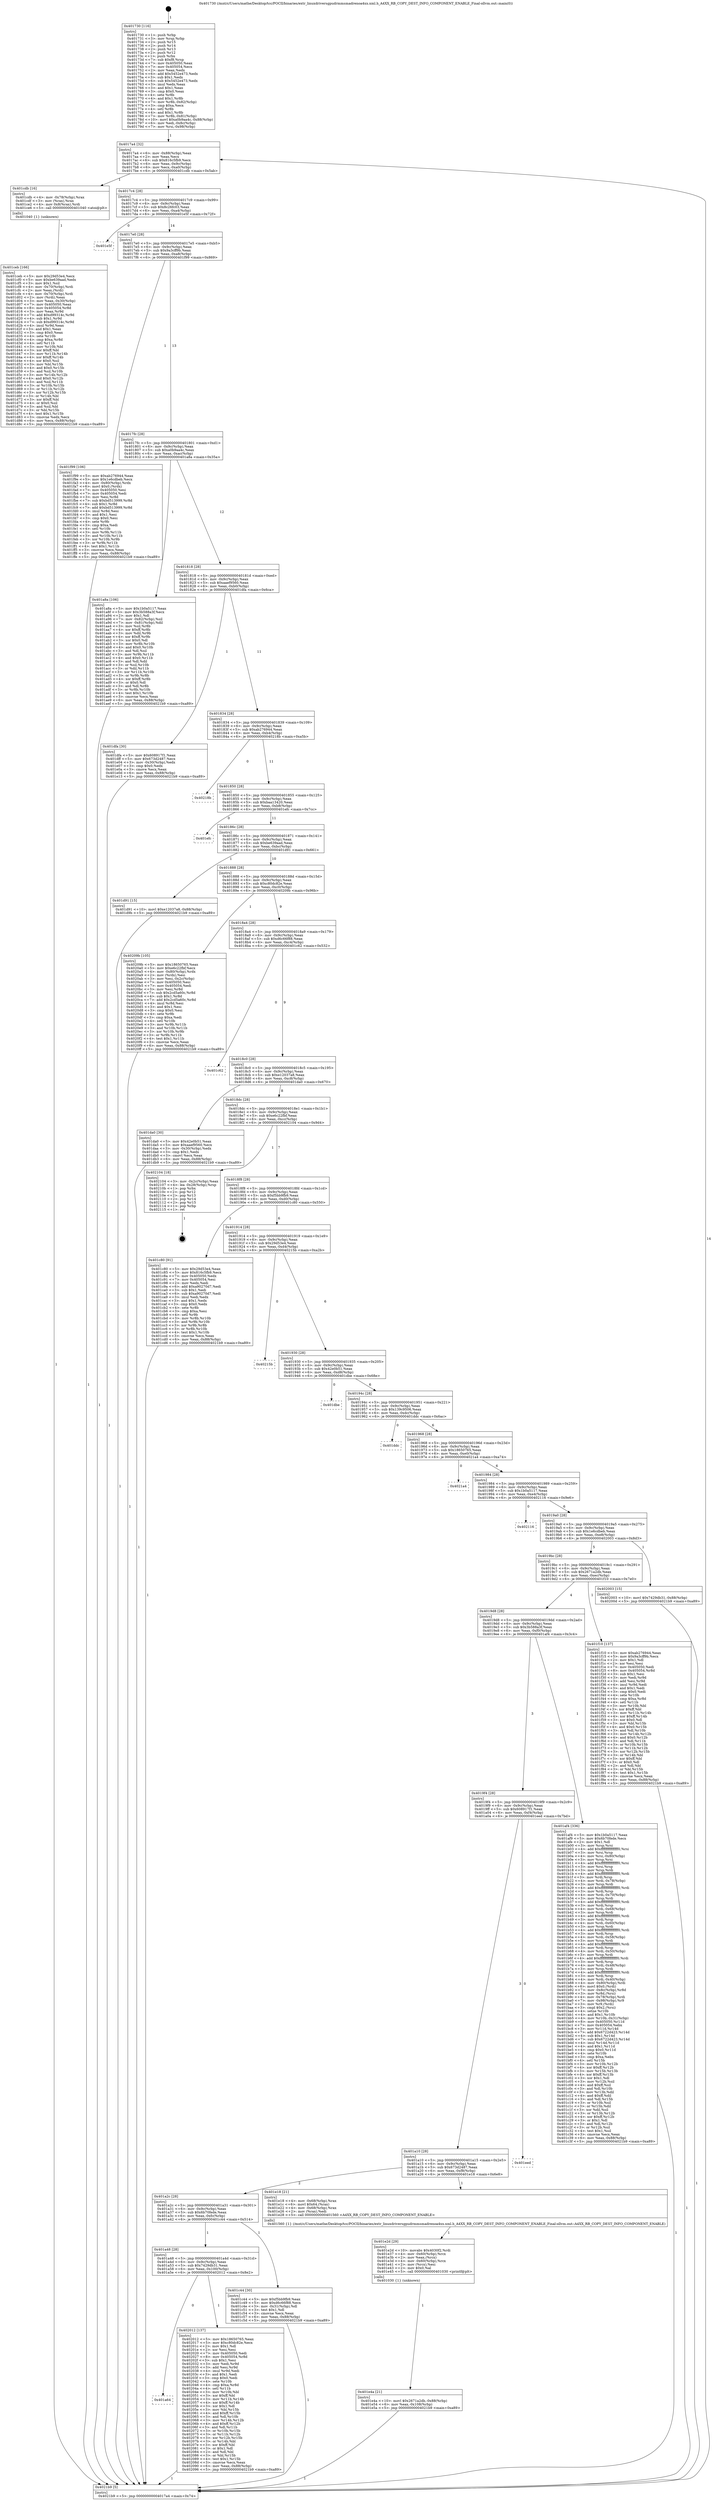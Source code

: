 digraph "0x401730" {
  label = "0x401730 (/mnt/c/Users/mathe/Desktop/tcc/POCII/binaries/extr_linuxdriversgpudrmmsmadrenoa4xx.xml.h_A4XX_RB_COPY_DEST_INFO_COMPONENT_ENABLE_Final-ollvm.out::main(0))"
  labelloc = "t"
  node[shape=record]

  Entry [label="",width=0.3,height=0.3,shape=circle,fillcolor=black,style=filled]
  "0x4017a4" [label="{
     0x4017a4 [32]\l
     | [instrs]\l
     &nbsp;&nbsp;0x4017a4 \<+6\>: mov -0x88(%rbp),%eax\l
     &nbsp;&nbsp;0x4017aa \<+2\>: mov %eax,%ecx\l
     &nbsp;&nbsp;0x4017ac \<+6\>: sub $0x816c5fb9,%ecx\l
     &nbsp;&nbsp;0x4017b2 \<+6\>: mov %eax,-0x9c(%rbp)\l
     &nbsp;&nbsp;0x4017b8 \<+6\>: mov %ecx,-0xa0(%rbp)\l
     &nbsp;&nbsp;0x4017be \<+6\>: je 0000000000401cdb \<main+0x5ab\>\l
  }"]
  "0x401cdb" [label="{
     0x401cdb [16]\l
     | [instrs]\l
     &nbsp;&nbsp;0x401cdb \<+4\>: mov -0x78(%rbp),%rax\l
     &nbsp;&nbsp;0x401cdf \<+3\>: mov (%rax),%rax\l
     &nbsp;&nbsp;0x401ce2 \<+4\>: mov 0x8(%rax),%rdi\l
     &nbsp;&nbsp;0x401ce6 \<+5\>: call 0000000000401040 \<atoi@plt\>\l
     | [calls]\l
     &nbsp;&nbsp;0x401040 \{1\} (unknown)\l
  }"]
  "0x4017c4" [label="{
     0x4017c4 [28]\l
     | [instrs]\l
     &nbsp;&nbsp;0x4017c4 \<+5\>: jmp 00000000004017c9 \<main+0x99\>\l
     &nbsp;&nbsp;0x4017c9 \<+6\>: mov -0x9c(%rbp),%eax\l
     &nbsp;&nbsp;0x4017cf \<+5\>: sub $0x8c26fc03,%eax\l
     &nbsp;&nbsp;0x4017d4 \<+6\>: mov %eax,-0xa4(%rbp)\l
     &nbsp;&nbsp;0x4017da \<+6\>: je 0000000000401e5f \<main+0x72f\>\l
  }"]
  Exit [label="",width=0.3,height=0.3,shape=circle,fillcolor=black,style=filled,peripheries=2]
  "0x401e5f" [label="{
     0x401e5f\l
  }", style=dashed]
  "0x4017e0" [label="{
     0x4017e0 [28]\l
     | [instrs]\l
     &nbsp;&nbsp;0x4017e0 \<+5\>: jmp 00000000004017e5 \<main+0xb5\>\l
     &nbsp;&nbsp;0x4017e5 \<+6\>: mov -0x9c(%rbp),%eax\l
     &nbsp;&nbsp;0x4017eb \<+5\>: sub $0x9a3cff9b,%eax\l
     &nbsp;&nbsp;0x4017f0 \<+6\>: mov %eax,-0xa8(%rbp)\l
     &nbsp;&nbsp;0x4017f6 \<+6\>: je 0000000000401f99 \<main+0x869\>\l
  }"]
  "0x401a64" [label="{
     0x401a64\l
  }", style=dashed]
  "0x401f99" [label="{
     0x401f99 [106]\l
     | [instrs]\l
     &nbsp;&nbsp;0x401f99 \<+5\>: mov $0xab276944,%eax\l
     &nbsp;&nbsp;0x401f9e \<+5\>: mov $0x1e6cdbeb,%ecx\l
     &nbsp;&nbsp;0x401fa3 \<+4\>: mov -0x80(%rbp),%rdx\l
     &nbsp;&nbsp;0x401fa7 \<+6\>: movl $0x0,(%rdx)\l
     &nbsp;&nbsp;0x401fad \<+7\>: mov 0x405050,%esi\l
     &nbsp;&nbsp;0x401fb4 \<+7\>: mov 0x405054,%edi\l
     &nbsp;&nbsp;0x401fbb \<+3\>: mov %esi,%r8d\l
     &nbsp;&nbsp;0x401fbe \<+7\>: sub $0xbd513999,%r8d\l
     &nbsp;&nbsp;0x401fc5 \<+4\>: sub $0x1,%r8d\l
     &nbsp;&nbsp;0x401fc9 \<+7\>: add $0xbd513999,%r8d\l
     &nbsp;&nbsp;0x401fd0 \<+4\>: imul %r8d,%esi\l
     &nbsp;&nbsp;0x401fd4 \<+3\>: and $0x1,%esi\l
     &nbsp;&nbsp;0x401fd7 \<+3\>: cmp $0x0,%esi\l
     &nbsp;&nbsp;0x401fda \<+4\>: sete %r9b\l
     &nbsp;&nbsp;0x401fde \<+3\>: cmp $0xa,%edi\l
     &nbsp;&nbsp;0x401fe1 \<+4\>: setl %r10b\l
     &nbsp;&nbsp;0x401fe5 \<+3\>: mov %r9b,%r11b\l
     &nbsp;&nbsp;0x401fe8 \<+3\>: and %r10b,%r11b\l
     &nbsp;&nbsp;0x401feb \<+3\>: xor %r10b,%r9b\l
     &nbsp;&nbsp;0x401fee \<+3\>: or %r9b,%r11b\l
     &nbsp;&nbsp;0x401ff1 \<+4\>: test $0x1,%r11b\l
     &nbsp;&nbsp;0x401ff5 \<+3\>: cmovne %ecx,%eax\l
     &nbsp;&nbsp;0x401ff8 \<+6\>: mov %eax,-0x88(%rbp)\l
     &nbsp;&nbsp;0x401ffe \<+5\>: jmp 00000000004021b9 \<main+0xa89\>\l
  }"]
  "0x4017fc" [label="{
     0x4017fc [28]\l
     | [instrs]\l
     &nbsp;&nbsp;0x4017fc \<+5\>: jmp 0000000000401801 \<main+0xd1\>\l
     &nbsp;&nbsp;0x401801 \<+6\>: mov -0x9c(%rbp),%eax\l
     &nbsp;&nbsp;0x401807 \<+5\>: sub $0xa0b9aa4c,%eax\l
     &nbsp;&nbsp;0x40180c \<+6\>: mov %eax,-0xac(%rbp)\l
     &nbsp;&nbsp;0x401812 \<+6\>: je 0000000000401a8a \<main+0x35a\>\l
  }"]
  "0x402012" [label="{
     0x402012 [137]\l
     | [instrs]\l
     &nbsp;&nbsp;0x402012 \<+5\>: mov $0x18650765,%eax\l
     &nbsp;&nbsp;0x402017 \<+5\>: mov $0xc80dc82e,%ecx\l
     &nbsp;&nbsp;0x40201c \<+2\>: mov $0x1,%dl\l
     &nbsp;&nbsp;0x40201e \<+2\>: xor %esi,%esi\l
     &nbsp;&nbsp;0x402020 \<+7\>: mov 0x405050,%edi\l
     &nbsp;&nbsp;0x402027 \<+8\>: mov 0x405054,%r8d\l
     &nbsp;&nbsp;0x40202f \<+3\>: sub $0x1,%esi\l
     &nbsp;&nbsp;0x402032 \<+3\>: mov %edi,%r9d\l
     &nbsp;&nbsp;0x402035 \<+3\>: add %esi,%r9d\l
     &nbsp;&nbsp;0x402038 \<+4\>: imul %r9d,%edi\l
     &nbsp;&nbsp;0x40203c \<+3\>: and $0x1,%edi\l
     &nbsp;&nbsp;0x40203f \<+3\>: cmp $0x0,%edi\l
     &nbsp;&nbsp;0x402042 \<+4\>: sete %r10b\l
     &nbsp;&nbsp;0x402046 \<+4\>: cmp $0xa,%r8d\l
     &nbsp;&nbsp;0x40204a \<+4\>: setl %r11b\l
     &nbsp;&nbsp;0x40204e \<+3\>: mov %r10b,%bl\l
     &nbsp;&nbsp;0x402051 \<+3\>: xor $0xff,%bl\l
     &nbsp;&nbsp;0x402054 \<+3\>: mov %r11b,%r14b\l
     &nbsp;&nbsp;0x402057 \<+4\>: xor $0xff,%r14b\l
     &nbsp;&nbsp;0x40205b \<+3\>: xor $0x1,%dl\l
     &nbsp;&nbsp;0x40205e \<+3\>: mov %bl,%r15b\l
     &nbsp;&nbsp;0x402061 \<+4\>: and $0xff,%r15b\l
     &nbsp;&nbsp;0x402065 \<+3\>: and %dl,%r10b\l
     &nbsp;&nbsp;0x402068 \<+3\>: mov %r14b,%r12b\l
     &nbsp;&nbsp;0x40206b \<+4\>: and $0xff,%r12b\l
     &nbsp;&nbsp;0x40206f \<+3\>: and %dl,%r11b\l
     &nbsp;&nbsp;0x402072 \<+3\>: or %r10b,%r15b\l
     &nbsp;&nbsp;0x402075 \<+3\>: or %r11b,%r12b\l
     &nbsp;&nbsp;0x402078 \<+3\>: xor %r12b,%r15b\l
     &nbsp;&nbsp;0x40207b \<+3\>: or %r14b,%bl\l
     &nbsp;&nbsp;0x40207e \<+3\>: xor $0xff,%bl\l
     &nbsp;&nbsp;0x402081 \<+3\>: or $0x1,%dl\l
     &nbsp;&nbsp;0x402084 \<+2\>: and %dl,%bl\l
     &nbsp;&nbsp;0x402086 \<+3\>: or %bl,%r15b\l
     &nbsp;&nbsp;0x402089 \<+4\>: test $0x1,%r15b\l
     &nbsp;&nbsp;0x40208d \<+3\>: cmovne %ecx,%eax\l
     &nbsp;&nbsp;0x402090 \<+6\>: mov %eax,-0x88(%rbp)\l
     &nbsp;&nbsp;0x402096 \<+5\>: jmp 00000000004021b9 \<main+0xa89\>\l
  }"]
  "0x401a8a" [label="{
     0x401a8a [106]\l
     | [instrs]\l
     &nbsp;&nbsp;0x401a8a \<+5\>: mov $0x1b0a5117,%eax\l
     &nbsp;&nbsp;0x401a8f \<+5\>: mov $0x3b588a3f,%ecx\l
     &nbsp;&nbsp;0x401a94 \<+2\>: mov $0x1,%dl\l
     &nbsp;&nbsp;0x401a96 \<+7\>: mov -0x82(%rbp),%sil\l
     &nbsp;&nbsp;0x401a9d \<+7\>: mov -0x81(%rbp),%dil\l
     &nbsp;&nbsp;0x401aa4 \<+3\>: mov %sil,%r8b\l
     &nbsp;&nbsp;0x401aa7 \<+4\>: xor $0xff,%r8b\l
     &nbsp;&nbsp;0x401aab \<+3\>: mov %dil,%r9b\l
     &nbsp;&nbsp;0x401aae \<+4\>: xor $0xff,%r9b\l
     &nbsp;&nbsp;0x401ab2 \<+3\>: xor $0x0,%dl\l
     &nbsp;&nbsp;0x401ab5 \<+3\>: mov %r8b,%r10b\l
     &nbsp;&nbsp;0x401ab8 \<+4\>: and $0x0,%r10b\l
     &nbsp;&nbsp;0x401abc \<+3\>: and %dl,%sil\l
     &nbsp;&nbsp;0x401abf \<+3\>: mov %r9b,%r11b\l
     &nbsp;&nbsp;0x401ac2 \<+4\>: and $0x0,%r11b\l
     &nbsp;&nbsp;0x401ac6 \<+3\>: and %dl,%dil\l
     &nbsp;&nbsp;0x401ac9 \<+3\>: or %sil,%r10b\l
     &nbsp;&nbsp;0x401acc \<+3\>: or %dil,%r11b\l
     &nbsp;&nbsp;0x401acf \<+3\>: xor %r11b,%r10b\l
     &nbsp;&nbsp;0x401ad2 \<+3\>: or %r9b,%r8b\l
     &nbsp;&nbsp;0x401ad5 \<+4\>: xor $0xff,%r8b\l
     &nbsp;&nbsp;0x401ad9 \<+3\>: or $0x0,%dl\l
     &nbsp;&nbsp;0x401adc \<+3\>: and %dl,%r8b\l
     &nbsp;&nbsp;0x401adf \<+3\>: or %r8b,%r10b\l
     &nbsp;&nbsp;0x401ae2 \<+4\>: test $0x1,%r10b\l
     &nbsp;&nbsp;0x401ae6 \<+3\>: cmovne %ecx,%eax\l
     &nbsp;&nbsp;0x401ae9 \<+6\>: mov %eax,-0x88(%rbp)\l
     &nbsp;&nbsp;0x401aef \<+5\>: jmp 00000000004021b9 \<main+0xa89\>\l
  }"]
  "0x401818" [label="{
     0x401818 [28]\l
     | [instrs]\l
     &nbsp;&nbsp;0x401818 \<+5\>: jmp 000000000040181d \<main+0xed\>\l
     &nbsp;&nbsp;0x40181d \<+6\>: mov -0x9c(%rbp),%eax\l
     &nbsp;&nbsp;0x401823 \<+5\>: sub $0xaaef9560,%eax\l
     &nbsp;&nbsp;0x401828 \<+6\>: mov %eax,-0xb0(%rbp)\l
     &nbsp;&nbsp;0x40182e \<+6\>: je 0000000000401dfa \<main+0x6ca\>\l
  }"]
  "0x4021b9" [label="{
     0x4021b9 [5]\l
     | [instrs]\l
     &nbsp;&nbsp;0x4021b9 \<+5\>: jmp 00000000004017a4 \<main+0x74\>\l
  }"]
  "0x401730" [label="{
     0x401730 [116]\l
     | [instrs]\l
     &nbsp;&nbsp;0x401730 \<+1\>: push %rbp\l
     &nbsp;&nbsp;0x401731 \<+3\>: mov %rsp,%rbp\l
     &nbsp;&nbsp;0x401734 \<+2\>: push %r15\l
     &nbsp;&nbsp;0x401736 \<+2\>: push %r14\l
     &nbsp;&nbsp;0x401738 \<+2\>: push %r13\l
     &nbsp;&nbsp;0x40173a \<+2\>: push %r12\l
     &nbsp;&nbsp;0x40173c \<+1\>: push %rbx\l
     &nbsp;&nbsp;0x40173d \<+7\>: sub $0xf8,%rsp\l
     &nbsp;&nbsp;0x401744 \<+7\>: mov 0x405050,%eax\l
     &nbsp;&nbsp;0x40174b \<+7\>: mov 0x405054,%ecx\l
     &nbsp;&nbsp;0x401752 \<+2\>: mov %eax,%edx\l
     &nbsp;&nbsp;0x401754 \<+6\>: add $0x5452e473,%edx\l
     &nbsp;&nbsp;0x40175a \<+3\>: sub $0x1,%edx\l
     &nbsp;&nbsp;0x40175d \<+6\>: sub $0x5452e473,%edx\l
     &nbsp;&nbsp;0x401763 \<+3\>: imul %edx,%eax\l
     &nbsp;&nbsp;0x401766 \<+3\>: and $0x1,%eax\l
     &nbsp;&nbsp;0x401769 \<+3\>: cmp $0x0,%eax\l
     &nbsp;&nbsp;0x40176c \<+4\>: sete %r8b\l
     &nbsp;&nbsp;0x401770 \<+4\>: and $0x1,%r8b\l
     &nbsp;&nbsp;0x401774 \<+7\>: mov %r8b,-0x82(%rbp)\l
     &nbsp;&nbsp;0x40177b \<+3\>: cmp $0xa,%ecx\l
     &nbsp;&nbsp;0x40177e \<+4\>: setl %r8b\l
     &nbsp;&nbsp;0x401782 \<+4\>: and $0x1,%r8b\l
     &nbsp;&nbsp;0x401786 \<+7\>: mov %r8b,-0x81(%rbp)\l
     &nbsp;&nbsp;0x40178d \<+10\>: movl $0xa0b9aa4c,-0x88(%rbp)\l
     &nbsp;&nbsp;0x401797 \<+6\>: mov %edi,-0x8c(%rbp)\l
     &nbsp;&nbsp;0x40179d \<+7\>: mov %rsi,-0x98(%rbp)\l
  }"]
  "0x401e4a" [label="{
     0x401e4a [21]\l
     | [instrs]\l
     &nbsp;&nbsp;0x401e4a \<+10\>: movl $0x2671a2db,-0x88(%rbp)\l
     &nbsp;&nbsp;0x401e54 \<+6\>: mov %eax,-0x108(%rbp)\l
     &nbsp;&nbsp;0x401e5a \<+5\>: jmp 00000000004021b9 \<main+0xa89\>\l
  }"]
  "0x401dfa" [label="{
     0x401dfa [30]\l
     | [instrs]\l
     &nbsp;&nbsp;0x401dfa \<+5\>: mov $0x608917f1,%eax\l
     &nbsp;&nbsp;0x401dff \<+5\>: mov $0x673d2487,%ecx\l
     &nbsp;&nbsp;0x401e04 \<+3\>: mov -0x30(%rbp),%edx\l
     &nbsp;&nbsp;0x401e07 \<+3\>: cmp $0x0,%edx\l
     &nbsp;&nbsp;0x401e0a \<+3\>: cmove %ecx,%eax\l
     &nbsp;&nbsp;0x401e0d \<+6\>: mov %eax,-0x88(%rbp)\l
     &nbsp;&nbsp;0x401e13 \<+5\>: jmp 00000000004021b9 \<main+0xa89\>\l
  }"]
  "0x401834" [label="{
     0x401834 [28]\l
     | [instrs]\l
     &nbsp;&nbsp;0x401834 \<+5\>: jmp 0000000000401839 \<main+0x109\>\l
     &nbsp;&nbsp;0x401839 \<+6\>: mov -0x9c(%rbp),%eax\l
     &nbsp;&nbsp;0x40183f \<+5\>: sub $0xab276944,%eax\l
     &nbsp;&nbsp;0x401844 \<+6\>: mov %eax,-0xb4(%rbp)\l
     &nbsp;&nbsp;0x40184a \<+6\>: je 000000000040218b \<main+0xa5b\>\l
  }"]
  "0x401e2d" [label="{
     0x401e2d [29]\l
     | [instrs]\l
     &nbsp;&nbsp;0x401e2d \<+10\>: movabs $0x4030f2,%rdi\l
     &nbsp;&nbsp;0x401e37 \<+4\>: mov -0x60(%rbp),%rcx\l
     &nbsp;&nbsp;0x401e3b \<+2\>: mov %eax,(%rcx)\l
     &nbsp;&nbsp;0x401e3d \<+4\>: mov -0x60(%rbp),%rcx\l
     &nbsp;&nbsp;0x401e41 \<+2\>: mov (%rcx),%esi\l
     &nbsp;&nbsp;0x401e43 \<+2\>: mov $0x0,%al\l
     &nbsp;&nbsp;0x401e45 \<+5\>: call 0000000000401030 \<printf@plt\>\l
     | [calls]\l
     &nbsp;&nbsp;0x401030 \{1\} (unknown)\l
  }"]
  "0x40218b" [label="{
     0x40218b\l
  }", style=dashed]
  "0x401850" [label="{
     0x401850 [28]\l
     | [instrs]\l
     &nbsp;&nbsp;0x401850 \<+5\>: jmp 0000000000401855 \<main+0x125\>\l
     &nbsp;&nbsp;0x401855 \<+6\>: mov -0x9c(%rbp),%eax\l
     &nbsp;&nbsp;0x40185b \<+5\>: sub $0xbaa13420,%eax\l
     &nbsp;&nbsp;0x401860 \<+6\>: mov %eax,-0xb8(%rbp)\l
     &nbsp;&nbsp;0x401866 \<+6\>: je 0000000000401efc \<main+0x7cc\>\l
  }"]
  "0x401ceb" [label="{
     0x401ceb [166]\l
     | [instrs]\l
     &nbsp;&nbsp;0x401ceb \<+5\>: mov $0x29d53e4,%ecx\l
     &nbsp;&nbsp;0x401cf0 \<+5\>: mov $0xbe639aad,%edx\l
     &nbsp;&nbsp;0x401cf5 \<+3\>: mov $0x1,%sil\l
     &nbsp;&nbsp;0x401cf8 \<+4\>: mov -0x70(%rbp),%rdi\l
     &nbsp;&nbsp;0x401cfc \<+2\>: mov %eax,(%rdi)\l
     &nbsp;&nbsp;0x401cfe \<+4\>: mov -0x70(%rbp),%rdi\l
     &nbsp;&nbsp;0x401d02 \<+2\>: mov (%rdi),%eax\l
     &nbsp;&nbsp;0x401d04 \<+3\>: mov %eax,-0x30(%rbp)\l
     &nbsp;&nbsp;0x401d07 \<+7\>: mov 0x405050,%eax\l
     &nbsp;&nbsp;0x401d0e \<+8\>: mov 0x405054,%r8d\l
     &nbsp;&nbsp;0x401d16 \<+3\>: mov %eax,%r9d\l
     &nbsp;&nbsp;0x401d19 \<+7\>: add $0xd99314c,%r9d\l
     &nbsp;&nbsp;0x401d20 \<+4\>: sub $0x1,%r9d\l
     &nbsp;&nbsp;0x401d24 \<+7\>: sub $0xd99314c,%r9d\l
     &nbsp;&nbsp;0x401d2b \<+4\>: imul %r9d,%eax\l
     &nbsp;&nbsp;0x401d2f \<+3\>: and $0x1,%eax\l
     &nbsp;&nbsp;0x401d32 \<+3\>: cmp $0x0,%eax\l
     &nbsp;&nbsp;0x401d35 \<+4\>: sete %r10b\l
     &nbsp;&nbsp;0x401d39 \<+4\>: cmp $0xa,%r8d\l
     &nbsp;&nbsp;0x401d3d \<+4\>: setl %r11b\l
     &nbsp;&nbsp;0x401d41 \<+3\>: mov %r10b,%bl\l
     &nbsp;&nbsp;0x401d44 \<+3\>: xor $0xff,%bl\l
     &nbsp;&nbsp;0x401d47 \<+3\>: mov %r11b,%r14b\l
     &nbsp;&nbsp;0x401d4a \<+4\>: xor $0xff,%r14b\l
     &nbsp;&nbsp;0x401d4e \<+4\>: xor $0x0,%sil\l
     &nbsp;&nbsp;0x401d52 \<+3\>: mov %bl,%r15b\l
     &nbsp;&nbsp;0x401d55 \<+4\>: and $0x0,%r15b\l
     &nbsp;&nbsp;0x401d59 \<+3\>: and %sil,%r10b\l
     &nbsp;&nbsp;0x401d5c \<+3\>: mov %r14b,%r12b\l
     &nbsp;&nbsp;0x401d5f \<+4\>: and $0x0,%r12b\l
     &nbsp;&nbsp;0x401d63 \<+3\>: and %sil,%r11b\l
     &nbsp;&nbsp;0x401d66 \<+3\>: or %r10b,%r15b\l
     &nbsp;&nbsp;0x401d69 \<+3\>: or %r11b,%r12b\l
     &nbsp;&nbsp;0x401d6c \<+3\>: xor %r12b,%r15b\l
     &nbsp;&nbsp;0x401d6f \<+3\>: or %r14b,%bl\l
     &nbsp;&nbsp;0x401d72 \<+3\>: xor $0xff,%bl\l
     &nbsp;&nbsp;0x401d75 \<+4\>: or $0x0,%sil\l
     &nbsp;&nbsp;0x401d79 \<+3\>: and %sil,%bl\l
     &nbsp;&nbsp;0x401d7c \<+3\>: or %bl,%r15b\l
     &nbsp;&nbsp;0x401d7f \<+4\>: test $0x1,%r15b\l
     &nbsp;&nbsp;0x401d83 \<+3\>: cmovne %edx,%ecx\l
     &nbsp;&nbsp;0x401d86 \<+6\>: mov %ecx,-0x88(%rbp)\l
     &nbsp;&nbsp;0x401d8c \<+5\>: jmp 00000000004021b9 \<main+0xa89\>\l
  }"]
  "0x401efc" [label="{
     0x401efc\l
  }", style=dashed]
  "0x40186c" [label="{
     0x40186c [28]\l
     | [instrs]\l
     &nbsp;&nbsp;0x40186c \<+5\>: jmp 0000000000401871 \<main+0x141\>\l
     &nbsp;&nbsp;0x401871 \<+6\>: mov -0x9c(%rbp),%eax\l
     &nbsp;&nbsp;0x401877 \<+5\>: sub $0xbe639aad,%eax\l
     &nbsp;&nbsp;0x40187c \<+6\>: mov %eax,-0xbc(%rbp)\l
     &nbsp;&nbsp;0x401882 \<+6\>: je 0000000000401d91 \<main+0x661\>\l
  }"]
  "0x401a48" [label="{
     0x401a48 [28]\l
     | [instrs]\l
     &nbsp;&nbsp;0x401a48 \<+5\>: jmp 0000000000401a4d \<main+0x31d\>\l
     &nbsp;&nbsp;0x401a4d \<+6\>: mov -0x9c(%rbp),%eax\l
     &nbsp;&nbsp;0x401a53 \<+5\>: sub $0x7429db31,%eax\l
     &nbsp;&nbsp;0x401a58 \<+6\>: mov %eax,-0x100(%rbp)\l
     &nbsp;&nbsp;0x401a5e \<+6\>: je 0000000000402012 \<main+0x8e2\>\l
  }"]
  "0x401d91" [label="{
     0x401d91 [15]\l
     | [instrs]\l
     &nbsp;&nbsp;0x401d91 \<+10\>: movl $0xe12037a8,-0x88(%rbp)\l
     &nbsp;&nbsp;0x401d9b \<+5\>: jmp 00000000004021b9 \<main+0xa89\>\l
  }"]
  "0x401888" [label="{
     0x401888 [28]\l
     | [instrs]\l
     &nbsp;&nbsp;0x401888 \<+5\>: jmp 000000000040188d \<main+0x15d\>\l
     &nbsp;&nbsp;0x40188d \<+6\>: mov -0x9c(%rbp),%eax\l
     &nbsp;&nbsp;0x401893 \<+5\>: sub $0xc80dc82e,%eax\l
     &nbsp;&nbsp;0x401898 \<+6\>: mov %eax,-0xc0(%rbp)\l
     &nbsp;&nbsp;0x40189e \<+6\>: je 000000000040209b \<main+0x96b\>\l
  }"]
  "0x401c44" [label="{
     0x401c44 [30]\l
     | [instrs]\l
     &nbsp;&nbsp;0x401c44 \<+5\>: mov $0xf5bb9fb9,%eax\l
     &nbsp;&nbsp;0x401c49 \<+5\>: mov $0xd6c66f88,%ecx\l
     &nbsp;&nbsp;0x401c4e \<+3\>: mov -0x31(%rbp),%dl\l
     &nbsp;&nbsp;0x401c51 \<+3\>: test $0x1,%dl\l
     &nbsp;&nbsp;0x401c54 \<+3\>: cmovne %ecx,%eax\l
     &nbsp;&nbsp;0x401c57 \<+6\>: mov %eax,-0x88(%rbp)\l
     &nbsp;&nbsp;0x401c5d \<+5\>: jmp 00000000004021b9 \<main+0xa89\>\l
  }"]
  "0x40209b" [label="{
     0x40209b [105]\l
     | [instrs]\l
     &nbsp;&nbsp;0x40209b \<+5\>: mov $0x18650765,%eax\l
     &nbsp;&nbsp;0x4020a0 \<+5\>: mov $0xe6c22fbf,%ecx\l
     &nbsp;&nbsp;0x4020a5 \<+4\>: mov -0x80(%rbp),%rdx\l
     &nbsp;&nbsp;0x4020a9 \<+2\>: mov (%rdx),%esi\l
     &nbsp;&nbsp;0x4020ab \<+3\>: mov %esi,-0x2c(%rbp)\l
     &nbsp;&nbsp;0x4020ae \<+7\>: mov 0x405050,%esi\l
     &nbsp;&nbsp;0x4020b5 \<+7\>: mov 0x405054,%edi\l
     &nbsp;&nbsp;0x4020bc \<+3\>: mov %esi,%r8d\l
     &nbsp;&nbsp;0x4020bf \<+7\>: sub $0x2cd5a60c,%r8d\l
     &nbsp;&nbsp;0x4020c6 \<+4\>: sub $0x1,%r8d\l
     &nbsp;&nbsp;0x4020ca \<+7\>: add $0x2cd5a60c,%r8d\l
     &nbsp;&nbsp;0x4020d1 \<+4\>: imul %r8d,%esi\l
     &nbsp;&nbsp;0x4020d5 \<+3\>: and $0x1,%esi\l
     &nbsp;&nbsp;0x4020d8 \<+3\>: cmp $0x0,%esi\l
     &nbsp;&nbsp;0x4020db \<+4\>: sete %r9b\l
     &nbsp;&nbsp;0x4020df \<+3\>: cmp $0xa,%edi\l
     &nbsp;&nbsp;0x4020e2 \<+4\>: setl %r10b\l
     &nbsp;&nbsp;0x4020e6 \<+3\>: mov %r9b,%r11b\l
     &nbsp;&nbsp;0x4020e9 \<+3\>: and %r10b,%r11b\l
     &nbsp;&nbsp;0x4020ec \<+3\>: xor %r10b,%r9b\l
     &nbsp;&nbsp;0x4020ef \<+3\>: or %r9b,%r11b\l
     &nbsp;&nbsp;0x4020f2 \<+4\>: test $0x1,%r11b\l
     &nbsp;&nbsp;0x4020f6 \<+3\>: cmovne %ecx,%eax\l
     &nbsp;&nbsp;0x4020f9 \<+6\>: mov %eax,-0x88(%rbp)\l
     &nbsp;&nbsp;0x4020ff \<+5\>: jmp 00000000004021b9 \<main+0xa89\>\l
  }"]
  "0x4018a4" [label="{
     0x4018a4 [28]\l
     | [instrs]\l
     &nbsp;&nbsp;0x4018a4 \<+5\>: jmp 00000000004018a9 \<main+0x179\>\l
     &nbsp;&nbsp;0x4018a9 \<+6\>: mov -0x9c(%rbp),%eax\l
     &nbsp;&nbsp;0x4018af \<+5\>: sub $0xd6c66f88,%eax\l
     &nbsp;&nbsp;0x4018b4 \<+6\>: mov %eax,-0xc4(%rbp)\l
     &nbsp;&nbsp;0x4018ba \<+6\>: je 0000000000401c62 \<main+0x532\>\l
  }"]
  "0x401a2c" [label="{
     0x401a2c [28]\l
     | [instrs]\l
     &nbsp;&nbsp;0x401a2c \<+5\>: jmp 0000000000401a31 \<main+0x301\>\l
     &nbsp;&nbsp;0x401a31 \<+6\>: mov -0x9c(%rbp),%eax\l
     &nbsp;&nbsp;0x401a37 \<+5\>: sub $0x6b70fede,%eax\l
     &nbsp;&nbsp;0x401a3c \<+6\>: mov %eax,-0xfc(%rbp)\l
     &nbsp;&nbsp;0x401a42 \<+6\>: je 0000000000401c44 \<main+0x514\>\l
  }"]
  "0x401c62" [label="{
     0x401c62\l
  }", style=dashed]
  "0x4018c0" [label="{
     0x4018c0 [28]\l
     | [instrs]\l
     &nbsp;&nbsp;0x4018c0 \<+5\>: jmp 00000000004018c5 \<main+0x195\>\l
     &nbsp;&nbsp;0x4018c5 \<+6\>: mov -0x9c(%rbp),%eax\l
     &nbsp;&nbsp;0x4018cb \<+5\>: sub $0xe12037a8,%eax\l
     &nbsp;&nbsp;0x4018d0 \<+6\>: mov %eax,-0xc8(%rbp)\l
     &nbsp;&nbsp;0x4018d6 \<+6\>: je 0000000000401da0 \<main+0x670\>\l
  }"]
  "0x401e18" [label="{
     0x401e18 [21]\l
     | [instrs]\l
     &nbsp;&nbsp;0x401e18 \<+4\>: mov -0x68(%rbp),%rax\l
     &nbsp;&nbsp;0x401e1c \<+6\>: movl $0x64,(%rax)\l
     &nbsp;&nbsp;0x401e22 \<+4\>: mov -0x68(%rbp),%rax\l
     &nbsp;&nbsp;0x401e26 \<+2\>: mov (%rax),%edi\l
     &nbsp;&nbsp;0x401e28 \<+5\>: call 0000000000401560 \<A4XX_RB_COPY_DEST_INFO_COMPONENT_ENABLE\>\l
     | [calls]\l
     &nbsp;&nbsp;0x401560 \{1\} (/mnt/c/Users/mathe/Desktop/tcc/POCII/binaries/extr_linuxdriversgpudrmmsmadrenoa4xx.xml.h_A4XX_RB_COPY_DEST_INFO_COMPONENT_ENABLE_Final-ollvm.out::A4XX_RB_COPY_DEST_INFO_COMPONENT_ENABLE)\l
  }"]
  "0x401da0" [label="{
     0x401da0 [30]\l
     | [instrs]\l
     &nbsp;&nbsp;0x401da0 \<+5\>: mov $0x42e0b51,%eax\l
     &nbsp;&nbsp;0x401da5 \<+5\>: mov $0xaaef9560,%ecx\l
     &nbsp;&nbsp;0x401daa \<+3\>: mov -0x30(%rbp),%edx\l
     &nbsp;&nbsp;0x401dad \<+3\>: cmp $0x1,%edx\l
     &nbsp;&nbsp;0x401db0 \<+3\>: cmovl %ecx,%eax\l
     &nbsp;&nbsp;0x401db3 \<+6\>: mov %eax,-0x88(%rbp)\l
     &nbsp;&nbsp;0x401db9 \<+5\>: jmp 00000000004021b9 \<main+0xa89\>\l
  }"]
  "0x4018dc" [label="{
     0x4018dc [28]\l
     | [instrs]\l
     &nbsp;&nbsp;0x4018dc \<+5\>: jmp 00000000004018e1 \<main+0x1b1\>\l
     &nbsp;&nbsp;0x4018e1 \<+6\>: mov -0x9c(%rbp),%eax\l
     &nbsp;&nbsp;0x4018e7 \<+5\>: sub $0xe6c22fbf,%eax\l
     &nbsp;&nbsp;0x4018ec \<+6\>: mov %eax,-0xcc(%rbp)\l
     &nbsp;&nbsp;0x4018f2 \<+6\>: je 0000000000402104 \<main+0x9d4\>\l
  }"]
  "0x401a10" [label="{
     0x401a10 [28]\l
     | [instrs]\l
     &nbsp;&nbsp;0x401a10 \<+5\>: jmp 0000000000401a15 \<main+0x2e5\>\l
     &nbsp;&nbsp;0x401a15 \<+6\>: mov -0x9c(%rbp),%eax\l
     &nbsp;&nbsp;0x401a1b \<+5\>: sub $0x673d2487,%eax\l
     &nbsp;&nbsp;0x401a20 \<+6\>: mov %eax,-0xf8(%rbp)\l
     &nbsp;&nbsp;0x401a26 \<+6\>: je 0000000000401e18 \<main+0x6e8\>\l
  }"]
  "0x402104" [label="{
     0x402104 [18]\l
     | [instrs]\l
     &nbsp;&nbsp;0x402104 \<+3\>: mov -0x2c(%rbp),%eax\l
     &nbsp;&nbsp;0x402107 \<+4\>: lea -0x28(%rbp),%rsp\l
     &nbsp;&nbsp;0x40210b \<+1\>: pop %rbx\l
     &nbsp;&nbsp;0x40210c \<+2\>: pop %r12\l
     &nbsp;&nbsp;0x40210e \<+2\>: pop %r13\l
     &nbsp;&nbsp;0x402110 \<+2\>: pop %r14\l
     &nbsp;&nbsp;0x402112 \<+2\>: pop %r15\l
     &nbsp;&nbsp;0x402114 \<+1\>: pop %rbp\l
     &nbsp;&nbsp;0x402115 \<+1\>: ret\l
  }"]
  "0x4018f8" [label="{
     0x4018f8 [28]\l
     | [instrs]\l
     &nbsp;&nbsp;0x4018f8 \<+5\>: jmp 00000000004018fd \<main+0x1cd\>\l
     &nbsp;&nbsp;0x4018fd \<+6\>: mov -0x9c(%rbp),%eax\l
     &nbsp;&nbsp;0x401903 \<+5\>: sub $0xf5bb9fb9,%eax\l
     &nbsp;&nbsp;0x401908 \<+6\>: mov %eax,-0xd0(%rbp)\l
     &nbsp;&nbsp;0x40190e \<+6\>: je 0000000000401c80 \<main+0x550\>\l
  }"]
  "0x401eed" [label="{
     0x401eed\l
  }", style=dashed]
  "0x401c80" [label="{
     0x401c80 [91]\l
     | [instrs]\l
     &nbsp;&nbsp;0x401c80 \<+5\>: mov $0x29d53e4,%eax\l
     &nbsp;&nbsp;0x401c85 \<+5\>: mov $0x816c5fb9,%ecx\l
     &nbsp;&nbsp;0x401c8a \<+7\>: mov 0x405050,%edx\l
     &nbsp;&nbsp;0x401c91 \<+7\>: mov 0x405054,%esi\l
     &nbsp;&nbsp;0x401c98 \<+2\>: mov %edx,%edi\l
     &nbsp;&nbsp;0x401c9a \<+6\>: add $0xa90270d7,%edi\l
     &nbsp;&nbsp;0x401ca0 \<+3\>: sub $0x1,%edi\l
     &nbsp;&nbsp;0x401ca3 \<+6\>: sub $0xa90270d7,%edi\l
     &nbsp;&nbsp;0x401ca9 \<+3\>: imul %edi,%edx\l
     &nbsp;&nbsp;0x401cac \<+3\>: and $0x1,%edx\l
     &nbsp;&nbsp;0x401caf \<+3\>: cmp $0x0,%edx\l
     &nbsp;&nbsp;0x401cb2 \<+4\>: sete %r8b\l
     &nbsp;&nbsp;0x401cb6 \<+3\>: cmp $0xa,%esi\l
     &nbsp;&nbsp;0x401cb9 \<+4\>: setl %r9b\l
     &nbsp;&nbsp;0x401cbd \<+3\>: mov %r8b,%r10b\l
     &nbsp;&nbsp;0x401cc0 \<+3\>: and %r9b,%r10b\l
     &nbsp;&nbsp;0x401cc3 \<+3\>: xor %r9b,%r8b\l
     &nbsp;&nbsp;0x401cc6 \<+3\>: or %r8b,%r10b\l
     &nbsp;&nbsp;0x401cc9 \<+4\>: test $0x1,%r10b\l
     &nbsp;&nbsp;0x401ccd \<+3\>: cmovne %ecx,%eax\l
     &nbsp;&nbsp;0x401cd0 \<+6\>: mov %eax,-0x88(%rbp)\l
     &nbsp;&nbsp;0x401cd6 \<+5\>: jmp 00000000004021b9 \<main+0xa89\>\l
  }"]
  "0x401914" [label="{
     0x401914 [28]\l
     | [instrs]\l
     &nbsp;&nbsp;0x401914 \<+5\>: jmp 0000000000401919 \<main+0x1e9\>\l
     &nbsp;&nbsp;0x401919 \<+6\>: mov -0x9c(%rbp),%eax\l
     &nbsp;&nbsp;0x40191f \<+5\>: sub $0x29d53e4,%eax\l
     &nbsp;&nbsp;0x401924 \<+6\>: mov %eax,-0xd4(%rbp)\l
     &nbsp;&nbsp;0x40192a \<+6\>: je 000000000040215b \<main+0xa2b\>\l
  }"]
  "0x4019f4" [label="{
     0x4019f4 [28]\l
     | [instrs]\l
     &nbsp;&nbsp;0x4019f4 \<+5\>: jmp 00000000004019f9 \<main+0x2c9\>\l
     &nbsp;&nbsp;0x4019f9 \<+6\>: mov -0x9c(%rbp),%eax\l
     &nbsp;&nbsp;0x4019ff \<+5\>: sub $0x608917f1,%eax\l
     &nbsp;&nbsp;0x401a04 \<+6\>: mov %eax,-0xf4(%rbp)\l
     &nbsp;&nbsp;0x401a0a \<+6\>: je 0000000000401eed \<main+0x7bd\>\l
  }"]
  "0x40215b" [label="{
     0x40215b\l
  }", style=dashed]
  "0x401930" [label="{
     0x401930 [28]\l
     | [instrs]\l
     &nbsp;&nbsp;0x401930 \<+5\>: jmp 0000000000401935 \<main+0x205\>\l
     &nbsp;&nbsp;0x401935 \<+6\>: mov -0x9c(%rbp),%eax\l
     &nbsp;&nbsp;0x40193b \<+5\>: sub $0x42e0b51,%eax\l
     &nbsp;&nbsp;0x401940 \<+6\>: mov %eax,-0xd8(%rbp)\l
     &nbsp;&nbsp;0x401946 \<+6\>: je 0000000000401dbe \<main+0x68e\>\l
  }"]
  "0x401af4" [label="{
     0x401af4 [336]\l
     | [instrs]\l
     &nbsp;&nbsp;0x401af4 \<+5\>: mov $0x1b0a5117,%eax\l
     &nbsp;&nbsp;0x401af9 \<+5\>: mov $0x6b70fede,%ecx\l
     &nbsp;&nbsp;0x401afe \<+2\>: mov $0x1,%dl\l
     &nbsp;&nbsp;0x401b00 \<+3\>: mov %rsp,%rsi\l
     &nbsp;&nbsp;0x401b03 \<+4\>: add $0xfffffffffffffff0,%rsi\l
     &nbsp;&nbsp;0x401b07 \<+3\>: mov %rsi,%rsp\l
     &nbsp;&nbsp;0x401b0a \<+4\>: mov %rsi,-0x80(%rbp)\l
     &nbsp;&nbsp;0x401b0e \<+3\>: mov %rsp,%rsi\l
     &nbsp;&nbsp;0x401b11 \<+4\>: add $0xfffffffffffffff0,%rsi\l
     &nbsp;&nbsp;0x401b15 \<+3\>: mov %rsi,%rsp\l
     &nbsp;&nbsp;0x401b18 \<+3\>: mov %rsp,%rdi\l
     &nbsp;&nbsp;0x401b1b \<+4\>: add $0xfffffffffffffff0,%rdi\l
     &nbsp;&nbsp;0x401b1f \<+3\>: mov %rdi,%rsp\l
     &nbsp;&nbsp;0x401b22 \<+4\>: mov %rdi,-0x78(%rbp)\l
     &nbsp;&nbsp;0x401b26 \<+3\>: mov %rsp,%rdi\l
     &nbsp;&nbsp;0x401b29 \<+4\>: add $0xfffffffffffffff0,%rdi\l
     &nbsp;&nbsp;0x401b2d \<+3\>: mov %rdi,%rsp\l
     &nbsp;&nbsp;0x401b30 \<+4\>: mov %rdi,-0x70(%rbp)\l
     &nbsp;&nbsp;0x401b34 \<+3\>: mov %rsp,%rdi\l
     &nbsp;&nbsp;0x401b37 \<+4\>: add $0xfffffffffffffff0,%rdi\l
     &nbsp;&nbsp;0x401b3b \<+3\>: mov %rdi,%rsp\l
     &nbsp;&nbsp;0x401b3e \<+4\>: mov %rdi,-0x68(%rbp)\l
     &nbsp;&nbsp;0x401b42 \<+3\>: mov %rsp,%rdi\l
     &nbsp;&nbsp;0x401b45 \<+4\>: add $0xfffffffffffffff0,%rdi\l
     &nbsp;&nbsp;0x401b49 \<+3\>: mov %rdi,%rsp\l
     &nbsp;&nbsp;0x401b4c \<+4\>: mov %rdi,-0x60(%rbp)\l
     &nbsp;&nbsp;0x401b50 \<+3\>: mov %rsp,%rdi\l
     &nbsp;&nbsp;0x401b53 \<+4\>: add $0xfffffffffffffff0,%rdi\l
     &nbsp;&nbsp;0x401b57 \<+3\>: mov %rdi,%rsp\l
     &nbsp;&nbsp;0x401b5a \<+4\>: mov %rdi,-0x58(%rbp)\l
     &nbsp;&nbsp;0x401b5e \<+3\>: mov %rsp,%rdi\l
     &nbsp;&nbsp;0x401b61 \<+4\>: add $0xfffffffffffffff0,%rdi\l
     &nbsp;&nbsp;0x401b65 \<+3\>: mov %rdi,%rsp\l
     &nbsp;&nbsp;0x401b68 \<+4\>: mov %rdi,-0x50(%rbp)\l
     &nbsp;&nbsp;0x401b6c \<+3\>: mov %rsp,%rdi\l
     &nbsp;&nbsp;0x401b6f \<+4\>: add $0xfffffffffffffff0,%rdi\l
     &nbsp;&nbsp;0x401b73 \<+3\>: mov %rdi,%rsp\l
     &nbsp;&nbsp;0x401b76 \<+4\>: mov %rdi,-0x48(%rbp)\l
     &nbsp;&nbsp;0x401b7a \<+3\>: mov %rsp,%rdi\l
     &nbsp;&nbsp;0x401b7d \<+4\>: add $0xfffffffffffffff0,%rdi\l
     &nbsp;&nbsp;0x401b81 \<+3\>: mov %rdi,%rsp\l
     &nbsp;&nbsp;0x401b84 \<+4\>: mov %rdi,-0x40(%rbp)\l
     &nbsp;&nbsp;0x401b88 \<+4\>: mov -0x80(%rbp),%rdi\l
     &nbsp;&nbsp;0x401b8c \<+6\>: movl $0x0,(%rdi)\l
     &nbsp;&nbsp;0x401b92 \<+7\>: mov -0x8c(%rbp),%r8d\l
     &nbsp;&nbsp;0x401b99 \<+3\>: mov %r8d,(%rsi)\l
     &nbsp;&nbsp;0x401b9c \<+4\>: mov -0x78(%rbp),%rdi\l
     &nbsp;&nbsp;0x401ba0 \<+7\>: mov -0x98(%rbp),%r9\l
     &nbsp;&nbsp;0x401ba7 \<+3\>: mov %r9,(%rdi)\l
     &nbsp;&nbsp;0x401baa \<+3\>: cmpl $0x2,(%rsi)\l
     &nbsp;&nbsp;0x401bad \<+4\>: setne %r10b\l
     &nbsp;&nbsp;0x401bb1 \<+4\>: and $0x1,%r10b\l
     &nbsp;&nbsp;0x401bb5 \<+4\>: mov %r10b,-0x31(%rbp)\l
     &nbsp;&nbsp;0x401bb9 \<+8\>: mov 0x405050,%r11d\l
     &nbsp;&nbsp;0x401bc1 \<+7\>: mov 0x405054,%ebx\l
     &nbsp;&nbsp;0x401bc8 \<+3\>: mov %r11d,%r14d\l
     &nbsp;&nbsp;0x401bcb \<+7\>: add $0x6722d423,%r14d\l
     &nbsp;&nbsp;0x401bd2 \<+4\>: sub $0x1,%r14d\l
     &nbsp;&nbsp;0x401bd6 \<+7\>: sub $0x6722d423,%r14d\l
     &nbsp;&nbsp;0x401bdd \<+4\>: imul %r14d,%r11d\l
     &nbsp;&nbsp;0x401be1 \<+4\>: and $0x1,%r11d\l
     &nbsp;&nbsp;0x401be5 \<+4\>: cmp $0x0,%r11d\l
     &nbsp;&nbsp;0x401be9 \<+4\>: sete %r10b\l
     &nbsp;&nbsp;0x401bed \<+3\>: cmp $0xa,%ebx\l
     &nbsp;&nbsp;0x401bf0 \<+4\>: setl %r15b\l
     &nbsp;&nbsp;0x401bf4 \<+3\>: mov %r10b,%r12b\l
     &nbsp;&nbsp;0x401bf7 \<+4\>: xor $0xff,%r12b\l
     &nbsp;&nbsp;0x401bfb \<+3\>: mov %r15b,%r13b\l
     &nbsp;&nbsp;0x401bfe \<+4\>: xor $0xff,%r13b\l
     &nbsp;&nbsp;0x401c02 \<+3\>: xor $0x1,%dl\l
     &nbsp;&nbsp;0x401c05 \<+3\>: mov %r12b,%sil\l
     &nbsp;&nbsp;0x401c08 \<+4\>: and $0xff,%sil\l
     &nbsp;&nbsp;0x401c0c \<+3\>: and %dl,%r10b\l
     &nbsp;&nbsp;0x401c0f \<+3\>: mov %r13b,%dil\l
     &nbsp;&nbsp;0x401c12 \<+4\>: and $0xff,%dil\l
     &nbsp;&nbsp;0x401c16 \<+3\>: and %dl,%r15b\l
     &nbsp;&nbsp;0x401c19 \<+3\>: or %r10b,%sil\l
     &nbsp;&nbsp;0x401c1c \<+3\>: or %r15b,%dil\l
     &nbsp;&nbsp;0x401c1f \<+3\>: xor %dil,%sil\l
     &nbsp;&nbsp;0x401c22 \<+3\>: or %r13b,%r12b\l
     &nbsp;&nbsp;0x401c25 \<+4\>: xor $0xff,%r12b\l
     &nbsp;&nbsp;0x401c29 \<+3\>: or $0x1,%dl\l
     &nbsp;&nbsp;0x401c2c \<+3\>: and %dl,%r12b\l
     &nbsp;&nbsp;0x401c2f \<+3\>: or %r12b,%sil\l
     &nbsp;&nbsp;0x401c32 \<+4\>: test $0x1,%sil\l
     &nbsp;&nbsp;0x401c36 \<+3\>: cmovne %ecx,%eax\l
     &nbsp;&nbsp;0x401c39 \<+6\>: mov %eax,-0x88(%rbp)\l
     &nbsp;&nbsp;0x401c3f \<+5\>: jmp 00000000004021b9 \<main+0xa89\>\l
  }"]
  "0x401dbe" [label="{
     0x401dbe\l
  }", style=dashed]
  "0x40194c" [label="{
     0x40194c [28]\l
     | [instrs]\l
     &nbsp;&nbsp;0x40194c \<+5\>: jmp 0000000000401951 \<main+0x221\>\l
     &nbsp;&nbsp;0x401951 \<+6\>: mov -0x9c(%rbp),%eax\l
     &nbsp;&nbsp;0x401957 \<+5\>: sub $0x139c9506,%eax\l
     &nbsp;&nbsp;0x40195c \<+6\>: mov %eax,-0xdc(%rbp)\l
     &nbsp;&nbsp;0x401962 \<+6\>: je 0000000000401ddc \<main+0x6ac\>\l
  }"]
  "0x4019d8" [label="{
     0x4019d8 [28]\l
     | [instrs]\l
     &nbsp;&nbsp;0x4019d8 \<+5\>: jmp 00000000004019dd \<main+0x2ad\>\l
     &nbsp;&nbsp;0x4019dd \<+6\>: mov -0x9c(%rbp),%eax\l
     &nbsp;&nbsp;0x4019e3 \<+5\>: sub $0x3b588a3f,%eax\l
     &nbsp;&nbsp;0x4019e8 \<+6\>: mov %eax,-0xf0(%rbp)\l
     &nbsp;&nbsp;0x4019ee \<+6\>: je 0000000000401af4 \<main+0x3c4\>\l
  }"]
  "0x401ddc" [label="{
     0x401ddc\l
  }", style=dashed]
  "0x401968" [label="{
     0x401968 [28]\l
     | [instrs]\l
     &nbsp;&nbsp;0x401968 \<+5\>: jmp 000000000040196d \<main+0x23d\>\l
     &nbsp;&nbsp;0x40196d \<+6\>: mov -0x9c(%rbp),%eax\l
     &nbsp;&nbsp;0x401973 \<+5\>: sub $0x18650765,%eax\l
     &nbsp;&nbsp;0x401978 \<+6\>: mov %eax,-0xe0(%rbp)\l
     &nbsp;&nbsp;0x40197e \<+6\>: je 00000000004021a4 \<main+0xa74\>\l
  }"]
  "0x401f10" [label="{
     0x401f10 [137]\l
     | [instrs]\l
     &nbsp;&nbsp;0x401f10 \<+5\>: mov $0xab276944,%eax\l
     &nbsp;&nbsp;0x401f15 \<+5\>: mov $0x9a3cff9b,%ecx\l
     &nbsp;&nbsp;0x401f1a \<+2\>: mov $0x1,%dl\l
     &nbsp;&nbsp;0x401f1c \<+2\>: xor %esi,%esi\l
     &nbsp;&nbsp;0x401f1e \<+7\>: mov 0x405050,%edi\l
     &nbsp;&nbsp;0x401f25 \<+8\>: mov 0x405054,%r8d\l
     &nbsp;&nbsp;0x401f2d \<+3\>: sub $0x1,%esi\l
     &nbsp;&nbsp;0x401f30 \<+3\>: mov %edi,%r9d\l
     &nbsp;&nbsp;0x401f33 \<+3\>: add %esi,%r9d\l
     &nbsp;&nbsp;0x401f36 \<+4\>: imul %r9d,%edi\l
     &nbsp;&nbsp;0x401f3a \<+3\>: and $0x1,%edi\l
     &nbsp;&nbsp;0x401f3d \<+3\>: cmp $0x0,%edi\l
     &nbsp;&nbsp;0x401f40 \<+4\>: sete %r10b\l
     &nbsp;&nbsp;0x401f44 \<+4\>: cmp $0xa,%r8d\l
     &nbsp;&nbsp;0x401f48 \<+4\>: setl %r11b\l
     &nbsp;&nbsp;0x401f4c \<+3\>: mov %r10b,%bl\l
     &nbsp;&nbsp;0x401f4f \<+3\>: xor $0xff,%bl\l
     &nbsp;&nbsp;0x401f52 \<+3\>: mov %r11b,%r14b\l
     &nbsp;&nbsp;0x401f55 \<+4\>: xor $0xff,%r14b\l
     &nbsp;&nbsp;0x401f59 \<+3\>: xor $0x0,%dl\l
     &nbsp;&nbsp;0x401f5c \<+3\>: mov %bl,%r15b\l
     &nbsp;&nbsp;0x401f5f \<+4\>: and $0x0,%r15b\l
     &nbsp;&nbsp;0x401f63 \<+3\>: and %dl,%r10b\l
     &nbsp;&nbsp;0x401f66 \<+3\>: mov %r14b,%r12b\l
     &nbsp;&nbsp;0x401f69 \<+4\>: and $0x0,%r12b\l
     &nbsp;&nbsp;0x401f6d \<+3\>: and %dl,%r11b\l
     &nbsp;&nbsp;0x401f70 \<+3\>: or %r10b,%r15b\l
     &nbsp;&nbsp;0x401f73 \<+3\>: or %r11b,%r12b\l
     &nbsp;&nbsp;0x401f76 \<+3\>: xor %r12b,%r15b\l
     &nbsp;&nbsp;0x401f79 \<+3\>: or %r14b,%bl\l
     &nbsp;&nbsp;0x401f7c \<+3\>: xor $0xff,%bl\l
     &nbsp;&nbsp;0x401f7f \<+3\>: or $0x0,%dl\l
     &nbsp;&nbsp;0x401f82 \<+2\>: and %dl,%bl\l
     &nbsp;&nbsp;0x401f84 \<+3\>: or %bl,%r15b\l
     &nbsp;&nbsp;0x401f87 \<+4\>: test $0x1,%r15b\l
     &nbsp;&nbsp;0x401f8b \<+3\>: cmovne %ecx,%eax\l
     &nbsp;&nbsp;0x401f8e \<+6\>: mov %eax,-0x88(%rbp)\l
     &nbsp;&nbsp;0x401f94 \<+5\>: jmp 00000000004021b9 \<main+0xa89\>\l
  }"]
  "0x4021a4" [label="{
     0x4021a4\l
  }", style=dashed]
  "0x401984" [label="{
     0x401984 [28]\l
     | [instrs]\l
     &nbsp;&nbsp;0x401984 \<+5\>: jmp 0000000000401989 \<main+0x259\>\l
     &nbsp;&nbsp;0x401989 \<+6\>: mov -0x9c(%rbp),%eax\l
     &nbsp;&nbsp;0x40198f \<+5\>: sub $0x1b0a5117,%eax\l
     &nbsp;&nbsp;0x401994 \<+6\>: mov %eax,-0xe4(%rbp)\l
     &nbsp;&nbsp;0x40199a \<+6\>: je 0000000000402116 \<main+0x9e6\>\l
  }"]
  "0x4019bc" [label="{
     0x4019bc [28]\l
     | [instrs]\l
     &nbsp;&nbsp;0x4019bc \<+5\>: jmp 00000000004019c1 \<main+0x291\>\l
     &nbsp;&nbsp;0x4019c1 \<+6\>: mov -0x9c(%rbp),%eax\l
     &nbsp;&nbsp;0x4019c7 \<+5\>: sub $0x2671a2db,%eax\l
     &nbsp;&nbsp;0x4019cc \<+6\>: mov %eax,-0xec(%rbp)\l
     &nbsp;&nbsp;0x4019d2 \<+6\>: je 0000000000401f10 \<main+0x7e0\>\l
  }"]
  "0x402116" [label="{
     0x402116\l
  }", style=dashed]
  "0x4019a0" [label="{
     0x4019a0 [28]\l
     | [instrs]\l
     &nbsp;&nbsp;0x4019a0 \<+5\>: jmp 00000000004019a5 \<main+0x275\>\l
     &nbsp;&nbsp;0x4019a5 \<+6\>: mov -0x9c(%rbp),%eax\l
     &nbsp;&nbsp;0x4019ab \<+5\>: sub $0x1e6cdbeb,%eax\l
     &nbsp;&nbsp;0x4019b0 \<+6\>: mov %eax,-0xe8(%rbp)\l
     &nbsp;&nbsp;0x4019b6 \<+6\>: je 0000000000402003 \<main+0x8d3\>\l
  }"]
  "0x402003" [label="{
     0x402003 [15]\l
     | [instrs]\l
     &nbsp;&nbsp;0x402003 \<+10\>: movl $0x7429db31,-0x88(%rbp)\l
     &nbsp;&nbsp;0x40200d \<+5\>: jmp 00000000004021b9 \<main+0xa89\>\l
  }"]
  Entry -> "0x401730" [label=" 1"]
  "0x4017a4" -> "0x401cdb" [label=" 1"]
  "0x4017a4" -> "0x4017c4" [label=" 14"]
  "0x402104" -> Exit [label=" 1"]
  "0x4017c4" -> "0x401e5f" [label=" 0"]
  "0x4017c4" -> "0x4017e0" [label=" 14"]
  "0x40209b" -> "0x4021b9" [label=" 1"]
  "0x4017e0" -> "0x401f99" [label=" 1"]
  "0x4017e0" -> "0x4017fc" [label=" 13"]
  "0x402012" -> "0x4021b9" [label=" 1"]
  "0x4017fc" -> "0x401a8a" [label=" 1"]
  "0x4017fc" -> "0x401818" [label=" 12"]
  "0x401a8a" -> "0x4021b9" [label=" 1"]
  "0x401730" -> "0x4017a4" [label=" 1"]
  "0x4021b9" -> "0x4017a4" [label=" 14"]
  "0x401a48" -> "0x401a64" [label=" 0"]
  "0x401818" -> "0x401dfa" [label=" 1"]
  "0x401818" -> "0x401834" [label=" 11"]
  "0x401a48" -> "0x402012" [label=" 1"]
  "0x401834" -> "0x40218b" [label=" 0"]
  "0x401834" -> "0x401850" [label=" 11"]
  "0x402003" -> "0x4021b9" [label=" 1"]
  "0x401850" -> "0x401efc" [label=" 0"]
  "0x401850" -> "0x40186c" [label=" 11"]
  "0x401f99" -> "0x4021b9" [label=" 1"]
  "0x40186c" -> "0x401d91" [label=" 1"]
  "0x40186c" -> "0x401888" [label=" 10"]
  "0x401f10" -> "0x4021b9" [label=" 1"]
  "0x401888" -> "0x40209b" [label=" 1"]
  "0x401888" -> "0x4018a4" [label=" 9"]
  "0x401e4a" -> "0x4021b9" [label=" 1"]
  "0x4018a4" -> "0x401c62" [label=" 0"]
  "0x4018a4" -> "0x4018c0" [label=" 9"]
  "0x401e18" -> "0x401e2d" [label=" 1"]
  "0x4018c0" -> "0x401da0" [label=" 1"]
  "0x4018c0" -> "0x4018dc" [label=" 8"]
  "0x401dfa" -> "0x4021b9" [label=" 1"]
  "0x4018dc" -> "0x402104" [label=" 1"]
  "0x4018dc" -> "0x4018f8" [label=" 7"]
  "0x401d91" -> "0x4021b9" [label=" 1"]
  "0x4018f8" -> "0x401c80" [label=" 1"]
  "0x4018f8" -> "0x401914" [label=" 6"]
  "0x401ceb" -> "0x4021b9" [label=" 1"]
  "0x401914" -> "0x40215b" [label=" 0"]
  "0x401914" -> "0x401930" [label=" 6"]
  "0x401c44" -> "0x4021b9" [label=" 1"]
  "0x401930" -> "0x401dbe" [label=" 0"]
  "0x401930" -> "0x40194c" [label=" 6"]
  "0x401a2c" -> "0x401a48" [label=" 1"]
  "0x40194c" -> "0x401ddc" [label=" 0"]
  "0x40194c" -> "0x401968" [label=" 6"]
  "0x401e2d" -> "0x401e4a" [label=" 1"]
  "0x401968" -> "0x4021a4" [label=" 0"]
  "0x401968" -> "0x401984" [label=" 6"]
  "0x401a10" -> "0x401a2c" [label=" 2"]
  "0x401984" -> "0x402116" [label=" 0"]
  "0x401984" -> "0x4019a0" [label=" 6"]
  "0x401da0" -> "0x4021b9" [label=" 1"]
  "0x4019a0" -> "0x402003" [label=" 1"]
  "0x4019a0" -> "0x4019bc" [label=" 5"]
  "0x401a10" -> "0x401e18" [label=" 1"]
  "0x4019bc" -> "0x401f10" [label=" 1"]
  "0x4019bc" -> "0x4019d8" [label=" 4"]
  "0x401a2c" -> "0x401c44" [label=" 1"]
  "0x4019d8" -> "0x401af4" [label=" 1"]
  "0x4019d8" -> "0x4019f4" [label=" 3"]
  "0x401c80" -> "0x4021b9" [label=" 1"]
  "0x401af4" -> "0x4021b9" [label=" 1"]
  "0x401cdb" -> "0x401ceb" [label=" 1"]
  "0x4019f4" -> "0x401eed" [label=" 0"]
  "0x4019f4" -> "0x401a10" [label=" 3"]
}
